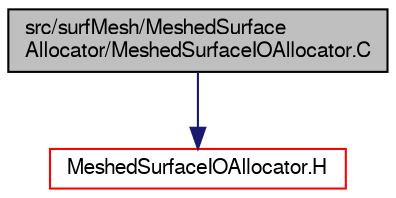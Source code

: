 digraph "src/surfMesh/MeshedSurfaceAllocator/MeshedSurfaceIOAllocator.C"
{
  bgcolor="transparent";
  edge [fontname="FreeSans",fontsize="10",labelfontname="FreeSans",labelfontsize="10"];
  node [fontname="FreeSans",fontsize="10",shape=record];
  Node0 [label="src/surfMesh/MeshedSurface\lAllocator/MeshedSurfaceIOAllocator.C",height=0.2,width=0.4,color="black", fillcolor="grey75", style="filled", fontcolor="black"];
  Node0 -> Node1 [color="midnightblue",fontsize="10",style="solid",fontname="FreeSans"];
  Node1 [label="MeshedSurfaceIOAllocator.H",height=0.2,width=0.4,color="red",URL="$a15068.html"];
}
